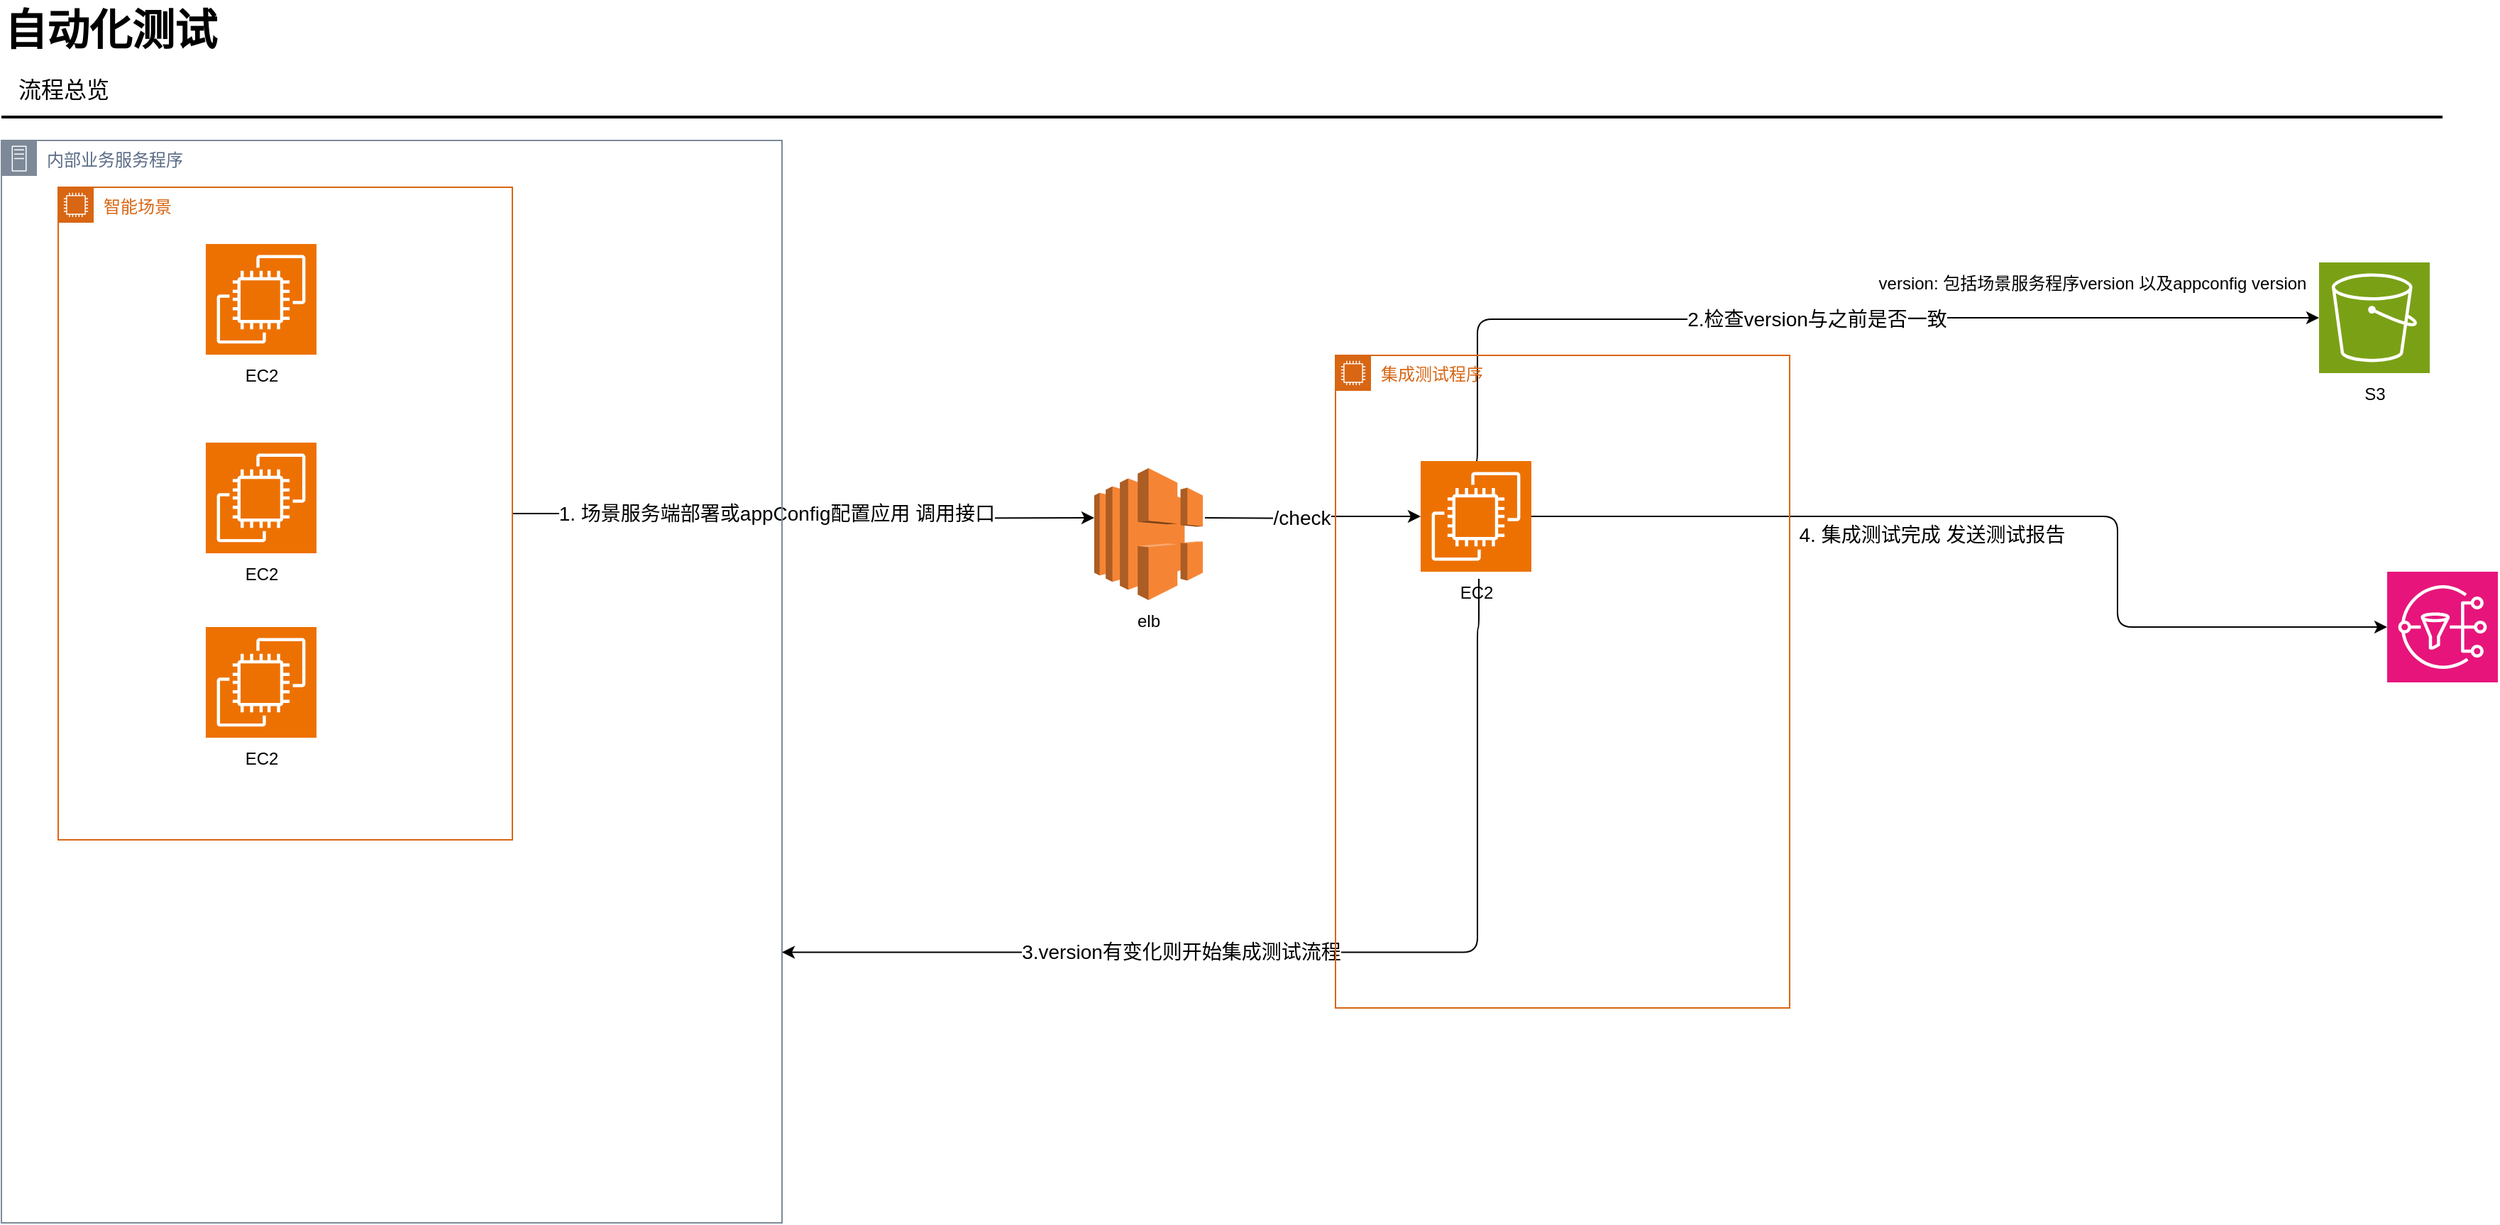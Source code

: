 <mxfile version="24.7.10">
  <diagram id="Ht1M8jgEwFfnCIfOTk4-" name="Page-1">
    <mxGraphModel dx="2026" dy="783" grid="1" gridSize="10" guides="1" tooltips="1" connect="1" arrows="1" fold="1" page="0" pageScale="1" pageWidth="827" pageHeight="1169" background="none" math="0" shadow="0">
      <root>
        <mxCell id="0" />
        <mxCell id="1" parent="0" />
        <mxCell id="-QjtrjUzRDEMRZ5MF8oH-47" value="自动化测试" style="text;html=1;resizable=0;points=[];autosize=1;align=left;verticalAlign=top;spacingTop=-4;fontSize=30;fontStyle=1;rounded=0;" parent="1" vertex="1">
          <mxGeometry x="-120" y="65.5" width="170" height="40" as="geometry" />
        </mxCell>
        <mxCell id="-QjtrjUzRDEMRZ5MF8oH-48" value="流程总览" style="text;html=1;resizable=0;points=[];autosize=1;align=left;verticalAlign=top;spacingTop=-4;fontSize=16;rounded=0;" parent="1" vertex="1">
          <mxGeometry x="-110" y="115.5" width="90" height="30" as="geometry" />
        </mxCell>
        <mxCell id="SCVMTBWpLvtzJIhz15lM-1" value="" style="line;strokeWidth=2;html=1;fontSize=14;rounded=0;" parent="1" vertex="1">
          <mxGeometry x="-120" y="140" width="1720" height="15.02" as="geometry" />
        </mxCell>
        <mxCell id="G6lWxy4UC_xkW3f3Wh48-16" style="edgeStyle=orthogonalEdgeStyle;orthogonalLoop=1;jettySize=auto;html=1;" parent="1" source="G6lWxy4UC_xkW3f3Wh48-1" edge="1">
          <mxGeometry relative="1" as="geometry">
            <mxPoint x="650" y="430" as="targetPoint" />
          </mxGeometry>
        </mxCell>
        <mxCell id="G6lWxy4UC_xkW3f3Wh48-42" value="&lt;span style=&quot;color: rgb(0, 0, 0); font-family: Helvetica; font-style: normal; font-variant-ligatures: normal; font-variant-caps: normal; font-weight: 400; letter-spacing: normal; orphans: 2; text-align: center; text-indent: 0px; text-transform: none; widows: 2; word-spacing: 0px; -webkit-text-stroke-width: 0px; white-space: nowrap; background-color: rgb(255, 255, 255); text-decoration-thickness: initial; text-decoration-style: initial; text-decoration-color: initial; float: none; display: inline !important;&quot;&gt;&lt;font style=&quot;font-size: 14px;&quot;&gt;1. 场景服务端部署或appConfig配置应用 调用接口&lt;/font&gt;&lt;/span&gt;" style="edgeLabel;html=1;align=center;verticalAlign=middle;resizable=0;points=[];" parent="G6lWxy4UC_xkW3f3Wh48-16" vertex="1" connectable="0">
          <mxGeometry x="-0.311" y="-4" relative="1" as="geometry">
            <mxPoint x="43" y="-4" as="offset" />
          </mxGeometry>
        </mxCell>
        <mxCell id="G6lWxy4UC_xkW3f3Wh48-1" value="智能场景" style="points=[[0,0],[0.25,0],[0.5,0],[0.75,0],[1,0],[1,0.25],[1,0.5],[1,0.75],[1,1],[0.75,1],[0.5,1],[0.25,1],[0,1],[0,0.75],[0,0.5],[0,0.25]];outlineConnect=0;gradientColor=none;html=1;whiteSpace=wrap;fontSize=12;fontStyle=0;container=1;pointerEvents=0;collapsible=0;recursiveResize=0;shape=mxgraph.aws4.group;grIcon=mxgraph.aws4.group_ec2_instance_contents;strokeColor=#D86613;fillColor=none;verticalAlign=top;align=left;spacingLeft=30;fontColor=#D86613;dashed=0;" parent="1" vertex="1">
          <mxGeometry x="-80" y="196.98" width="320" height="460" as="geometry" />
        </mxCell>
        <mxCell id="G6lWxy4UC_xkW3f3Wh48-62" value="" style="group" parent="G6lWxy4UC_xkW3f3Wh48-1" vertex="1" connectable="0">
          <mxGeometry x="104" y="40" width="78" height="108" as="geometry" />
        </mxCell>
        <mxCell id="G6lWxy4UC_xkW3f3Wh48-48" value="" style="sketch=0;points=[[0,0,0],[0.25,0,0],[0.5,0,0],[0.75,0,0],[1,0,0],[0,1,0],[0.25,1,0],[0.5,1,0],[0.75,1,0],[1,1,0],[0,0.25,0],[0,0.5,0],[0,0.75,0],[1,0.25,0],[1,0.5,0],[1,0.75,0]];outlineConnect=0;fontColor=#232F3E;fillColor=#ED7100;strokeColor=#ffffff;dashed=0;verticalLabelPosition=bottom;verticalAlign=top;align=center;html=1;fontSize=12;fontStyle=0;aspect=fixed;shape=mxgraph.aws4.resourceIcon;resIcon=mxgraph.aws4.ec2;" parent="G6lWxy4UC_xkW3f3Wh48-62" vertex="1">
          <mxGeometry width="78" height="78" as="geometry" />
        </mxCell>
        <mxCell id="G6lWxy4UC_xkW3f3Wh48-57" value="EC2" style="text;html=1;align=center;verticalAlign=middle;resizable=0;points=[];autosize=1;strokeColor=none;fillColor=none;" parent="G6lWxy4UC_xkW3f3Wh48-62" vertex="1">
          <mxGeometry x="14" y="78" width="50" height="30" as="geometry" />
        </mxCell>
        <mxCell id="G6lWxy4UC_xkW3f3Wh48-63" value="" style="group" parent="G6lWxy4UC_xkW3f3Wh48-1" vertex="1" connectable="0">
          <mxGeometry x="104" y="310" width="78" height="108" as="geometry" />
        </mxCell>
        <mxCell id="G6lWxy4UC_xkW3f3Wh48-64" value="" style="sketch=0;points=[[0,0,0],[0.25,0,0],[0.5,0,0],[0.75,0,0],[1,0,0],[0,1,0],[0.25,1,0],[0.5,1,0],[0.75,1,0],[1,1,0],[0,0.25,0],[0,0.5,0],[0,0.75,0],[1,0.25,0],[1,0.5,0],[1,0.75,0]];outlineConnect=0;fontColor=#232F3E;fillColor=#ED7100;strokeColor=#ffffff;dashed=0;verticalLabelPosition=bottom;verticalAlign=top;align=center;html=1;fontSize=12;fontStyle=0;aspect=fixed;shape=mxgraph.aws4.resourceIcon;resIcon=mxgraph.aws4.ec2;" parent="G6lWxy4UC_xkW3f3Wh48-63" vertex="1">
          <mxGeometry width="78" height="78" as="geometry" />
        </mxCell>
        <mxCell id="G6lWxy4UC_xkW3f3Wh48-65" value="EC2" style="text;html=1;align=center;verticalAlign=middle;resizable=0;points=[];autosize=1;strokeColor=none;fillColor=none;" parent="G6lWxy4UC_xkW3f3Wh48-63" vertex="1">
          <mxGeometry x="14" y="78" width="50" height="30" as="geometry" />
        </mxCell>
        <mxCell id="G6lWxy4UC_xkW3f3Wh48-66" value="" style="group" parent="G6lWxy4UC_xkW3f3Wh48-1" vertex="1" connectable="0">
          <mxGeometry x="104" y="180" width="78" height="108" as="geometry" />
        </mxCell>
        <mxCell id="G6lWxy4UC_xkW3f3Wh48-67" value="" style="sketch=0;points=[[0,0,0],[0.25,0,0],[0.5,0,0],[0.75,0,0],[1,0,0],[0,1,0],[0.25,1,0],[0.5,1,0],[0.75,1,0],[1,1,0],[0,0.25,0],[0,0.5,0],[0,0.75,0],[1,0.25,0],[1,0.5,0],[1,0.75,0]];outlineConnect=0;fontColor=#232F3E;fillColor=#ED7100;strokeColor=#ffffff;dashed=0;verticalLabelPosition=bottom;verticalAlign=top;align=center;html=1;fontSize=12;fontStyle=0;aspect=fixed;shape=mxgraph.aws4.resourceIcon;resIcon=mxgraph.aws4.ec2;" parent="G6lWxy4UC_xkW3f3Wh48-66" vertex="1">
          <mxGeometry width="78" height="78" as="geometry" />
        </mxCell>
        <mxCell id="G6lWxy4UC_xkW3f3Wh48-68" value="EC2" style="text;html=1;align=center;verticalAlign=middle;resizable=0;points=[];autosize=1;strokeColor=none;fillColor=none;" parent="G6lWxy4UC_xkW3f3Wh48-66" vertex="1">
          <mxGeometry x="14" y="78" width="50" height="30" as="geometry" />
        </mxCell>
        <mxCell id="G6lWxy4UC_xkW3f3Wh48-55" style="edgeStyle=orthogonalEdgeStyle;orthogonalLoop=1;jettySize=auto;html=1;entryX=0;entryY=0.5;entryDx=0;entryDy=0;entryPerimeter=0;" parent="1" target="sZ3fd2YOuOZ2jd68ah3e-4" edge="1">
          <mxGeometry relative="1" as="geometry">
            <mxPoint x="728" y="430" as="sourcePoint" />
            <mxPoint x="810" y="430" as="targetPoint" />
          </mxGeometry>
        </mxCell>
        <mxCell id="sZ3fd2YOuOZ2jd68ah3e-6" value="&lt;font style=&quot;font-size: 14px;&quot;&gt;/check&lt;/font&gt;" style="edgeLabel;html=1;align=center;verticalAlign=middle;resizable=0;points=[];" vertex="1" connectable="0" parent="G6lWxy4UC_xkW3f3Wh48-55">
          <mxGeometry x="-0.122" y="1" relative="1" as="geometry">
            <mxPoint as="offset" />
          </mxGeometry>
        </mxCell>
        <mxCell id="G6lWxy4UC_xkW3f3Wh48-78" value="" style="group" parent="1" vertex="1" connectable="0">
          <mxGeometry x="1513" y="250" width="78" height="108" as="geometry" />
        </mxCell>
        <mxCell id="G6lWxy4UC_xkW3f3Wh48-76" value="" style="sketch=0;points=[[0,0,0],[0.25,0,0],[0.5,0,0],[0.75,0,0],[1,0,0],[0,1,0],[0.25,1,0],[0.5,1,0],[0.75,1,0],[1,1,0],[0,0.25,0],[0,0.5,0],[0,0.75,0],[1,0.25,0],[1,0.5,0],[1,0.75,0]];outlineConnect=0;fontColor=#232F3E;fillColor=#7AA116;strokeColor=#ffffff;dashed=0;verticalLabelPosition=bottom;verticalAlign=top;align=center;html=1;fontSize=12;fontStyle=0;aspect=fixed;shape=mxgraph.aws4.resourceIcon;resIcon=mxgraph.aws4.s3;" parent="G6lWxy4UC_xkW3f3Wh48-78" vertex="1">
          <mxGeometry width="78" height="78" as="geometry" />
        </mxCell>
        <mxCell id="G6lWxy4UC_xkW3f3Wh48-77" value="S3" style="text;html=1;align=center;verticalAlign=middle;resizable=0;points=[];autosize=1;strokeColor=none;fillColor=none;" parent="G6lWxy4UC_xkW3f3Wh48-78" vertex="1">
          <mxGeometry x="19" y="78" width="40" height="30" as="geometry" />
        </mxCell>
        <mxCell id="G6lWxy4UC_xkW3f3Wh48-79" style="edgeStyle=orthogonalEdgeStyle;orthogonalLoop=1;jettySize=auto;html=1;entryX=0;entryY=0.5;entryDx=0;entryDy=0;entryPerimeter=0;exitX=0.5;exitY=0;exitDx=0;exitDy=0;exitPerimeter=0;" parent="1" edge="1" source="sZ3fd2YOuOZ2jd68ah3e-4">
          <mxGeometry relative="1" as="geometry">
            <Array as="points">
              <mxPoint x="920" y="390" />
              <mxPoint x="920" y="290" />
              <mxPoint x="1230" y="290" />
              <mxPoint x="1230" y="289" />
            </Array>
            <mxPoint x="840.03" y="389.996" as="sourcePoint" />
            <mxPoint x="1513" y="289.01" as="targetPoint" />
          </mxGeometry>
        </mxCell>
        <mxCell id="G6lWxy4UC_xkW3f3Wh48-83" value="&lt;font style=&quot;font-size: 14px;&quot;&gt;2.检查version与之前是否一致&lt;/font&gt;" style="edgeLabel;html=1;align=center;verticalAlign=middle;resizable=0;points=[];" parent="G6lWxy4UC_xkW3f3Wh48-79" vertex="1" connectable="0">
          <mxGeometry x="-0.238" y="1" relative="1" as="geometry">
            <mxPoint x="75" y="1" as="offset" />
          </mxGeometry>
        </mxCell>
        <mxCell id="G6lWxy4UC_xkW3f3Wh48-84" value="version: 包括场景服务程序version 以及appconfig version" style="text;html=1;align=center;verticalAlign=middle;resizable=0;points=[];autosize=1;strokeColor=none;fillColor=none;" parent="1" vertex="1">
          <mxGeometry x="1193" y="250" width="320" height="30" as="geometry" />
        </mxCell>
        <mxCell id="G6lWxy4UC_xkW3f3Wh48-86" value="内部业务服务程序" style="points=[[0,0],[0.25,0],[0.5,0],[0.75,0],[1,0],[1,0.25],[1,0.5],[1,0.75],[1,1],[0.75,1],[0.5,1],[0.25,1],[0,1],[0,0.75],[0,0.5],[0,0.25]];outlineConnect=0;gradientColor=none;html=1;whiteSpace=wrap;fontSize=12;fontStyle=0;container=1;pointerEvents=0;collapsible=0;recursiveResize=0;shape=mxgraph.aws4.group;grIcon=mxgraph.aws4.group_on_premise;strokeColor=#7D8998;fillColor=none;verticalAlign=top;align=left;spacingLeft=30;fontColor=#5A6C86;dashed=0;" parent="1" vertex="1">
          <mxGeometry x="-120" y="164" width="550" height="762.98" as="geometry" />
        </mxCell>
        <mxCell id="G6lWxy4UC_xkW3f3Wh48-87" style="edgeStyle=orthogonalEdgeStyle;orthogonalLoop=1;jettySize=auto;html=1;entryX=1;entryY=0.75;entryDx=0;entryDy=0;exitX=0.54;exitY=0.167;exitDx=0;exitDy=0;exitPerimeter=0;" parent="1" source="sZ3fd2YOuOZ2jd68ah3e-5" target="G6lWxy4UC_xkW3f3Wh48-86" edge="1">
          <mxGeometry relative="1" as="geometry">
            <mxPoint x="490" y="739" as="targetPoint" />
            <Array as="points">
              <mxPoint x="921" y="508" />
              <mxPoint x="920" y="508" />
              <mxPoint x="920" y="736" />
            </Array>
            <mxPoint x="1280" y="508" as="sourcePoint" />
          </mxGeometry>
        </mxCell>
        <mxCell id="G6lWxy4UC_xkW3f3Wh48-88" value="&lt;font style=&quot;font-size: 14px;&quot;&gt;3.version有变化则开始集成测试流程&lt;/font&gt;" style="edgeLabel;html=1;align=center;verticalAlign=middle;resizable=0;points=[];" parent="G6lWxy4UC_xkW3f3Wh48-87" vertex="1" connectable="0">
          <mxGeometry x="0.268" y="2" relative="1" as="geometry">
            <mxPoint x="5" y="-2" as="offset" />
          </mxGeometry>
        </mxCell>
        <mxCell id="G6lWxy4UC_xkW3f3Wh48-89" value="" style="sketch=0;points=[[0,0,0],[0.25,0,0],[0.5,0,0],[0.75,0,0],[1,0,0],[0,1,0],[0.25,1,0],[0.5,1,0],[0.75,1,0],[1,1,0],[0,0.25,0],[0,0.5,0],[0,0.75,0],[1,0.25,0],[1,0.5,0],[1,0.75,0]];outlineConnect=0;fontColor=#232F3E;fillColor=#E7157B;strokeColor=#ffffff;dashed=0;verticalLabelPosition=bottom;verticalAlign=top;align=center;html=1;fontSize=12;fontStyle=0;aspect=fixed;shape=mxgraph.aws4.resourceIcon;resIcon=mxgraph.aws4.sns;" parent="1" vertex="1">
          <mxGeometry x="1561" y="468" width="78" height="78" as="geometry" />
        </mxCell>
        <mxCell id="G6lWxy4UC_xkW3f3Wh48-90" style="edgeStyle=orthogonalEdgeStyle;orthogonalLoop=1;jettySize=auto;html=1;entryX=0;entryY=0.5;entryDx=0;entryDy=0;entryPerimeter=0;" parent="1" source="sZ3fd2YOuOZ2jd68ah3e-4" target="G6lWxy4UC_xkW3f3Wh48-89" edge="1">
          <mxGeometry relative="1" as="geometry">
            <Array as="points">
              <mxPoint x="1371" y="429" />
              <mxPoint x="1371" y="507" />
            </Array>
            <mxPoint x="1320" y="429" as="sourcePoint" />
          </mxGeometry>
        </mxCell>
        <mxCell id="G6lWxy4UC_xkW3f3Wh48-91" value="&lt;font style=&quot;font-size: 14px;&quot;&gt;4. 集成测试完成 发送测试报告&lt;/font&gt;" style="edgeLabel;html=1;align=center;verticalAlign=middle;resizable=0;points=[];" parent="G6lWxy4UC_xkW3f3Wh48-90" vertex="1" connectable="0">
          <mxGeometry x="0.032" relative="1" as="geometry">
            <mxPoint x="-70" y="13" as="offset" />
          </mxGeometry>
        </mxCell>
        <mxCell id="sZ3fd2YOuOZ2jd68ah3e-3" value="" style="group" vertex="1" connectable="0" parent="1">
          <mxGeometry x="880" y="390" width="78" height="108" as="geometry" />
        </mxCell>
        <mxCell id="sZ3fd2YOuOZ2jd68ah3e-4" value="" style="sketch=0;points=[[0,0,0],[0.25,0,0],[0.5,0,0],[0.75,0,0],[1,0,0],[0,1,0],[0.25,1,0],[0.5,1,0],[0.75,1,0],[1,1,0],[0,0.25,0],[0,0.5,0],[0,0.75,0],[1,0.25,0],[1,0.5,0],[1,0.75,0]];outlineConnect=0;fontColor=#232F3E;fillColor=#ED7100;strokeColor=#ffffff;dashed=0;verticalLabelPosition=bottom;verticalAlign=top;align=center;html=1;fontSize=12;fontStyle=0;aspect=fixed;shape=mxgraph.aws4.resourceIcon;resIcon=mxgraph.aws4.ec2;" vertex="1" parent="sZ3fd2YOuOZ2jd68ah3e-3">
          <mxGeometry width="78" height="78" as="geometry" />
        </mxCell>
        <mxCell id="sZ3fd2YOuOZ2jd68ah3e-5" value="EC2" style="text;html=1;align=center;verticalAlign=middle;resizable=0;points=[];autosize=1;strokeColor=none;fillColor=none;" vertex="1" parent="sZ3fd2YOuOZ2jd68ah3e-3">
          <mxGeometry x="14" y="78" width="50" height="30" as="geometry" />
        </mxCell>
        <mxCell id="sZ3fd2YOuOZ2jd68ah3e-7" value="" style="group" vertex="1" connectable="0" parent="1">
          <mxGeometry x="650" y="395" width="76.5" height="123" as="geometry" />
        </mxCell>
        <mxCell id="sZ3fd2YOuOZ2jd68ah3e-1" value="" style="outlineConnect=0;dashed=0;verticalLabelPosition=bottom;verticalAlign=top;align=center;html=1;shape=mxgraph.aws3.elastic_load_balancing;fillColor=#F58534;gradientColor=none;" vertex="1" parent="sZ3fd2YOuOZ2jd68ah3e-7">
          <mxGeometry width="76.5" height="93" as="geometry" />
        </mxCell>
        <mxCell id="sZ3fd2YOuOZ2jd68ah3e-2" value="elb" style="text;html=1;align=center;verticalAlign=middle;resizable=0;points=[];autosize=1;strokeColor=none;fillColor=none;" vertex="1" parent="sZ3fd2YOuOZ2jd68ah3e-7">
          <mxGeometry x="18.25" y="93" width="40" height="30" as="geometry" />
        </mxCell>
        <mxCell id="sZ3fd2YOuOZ2jd68ah3e-18" value="集成测试程序" style="points=[[0,0],[0.25,0],[0.5,0],[0.75,0],[1,0],[1,0.25],[1,0.5],[1,0.75],[1,1],[0.75,1],[0.5,1],[0.25,1],[0,1],[0,0.75],[0,0.5],[0,0.25]];outlineConnect=0;gradientColor=none;html=1;whiteSpace=wrap;fontSize=12;fontStyle=0;container=1;pointerEvents=0;collapsible=0;recursiveResize=0;shape=mxgraph.aws4.group;grIcon=mxgraph.aws4.group_ec2_instance_contents;strokeColor=#D86613;fillColor=none;verticalAlign=top;align=left;spacingLeft=30;fontColor=#D86613;dashed=0;" vertex="1" parent="1">
          <mxGeometry x="820" y="315.49" width="320" height="460" as="geometry" />
        </mxCell>
      </root>
    </mxGraphModel>
  </diagram>
</mxfile>
